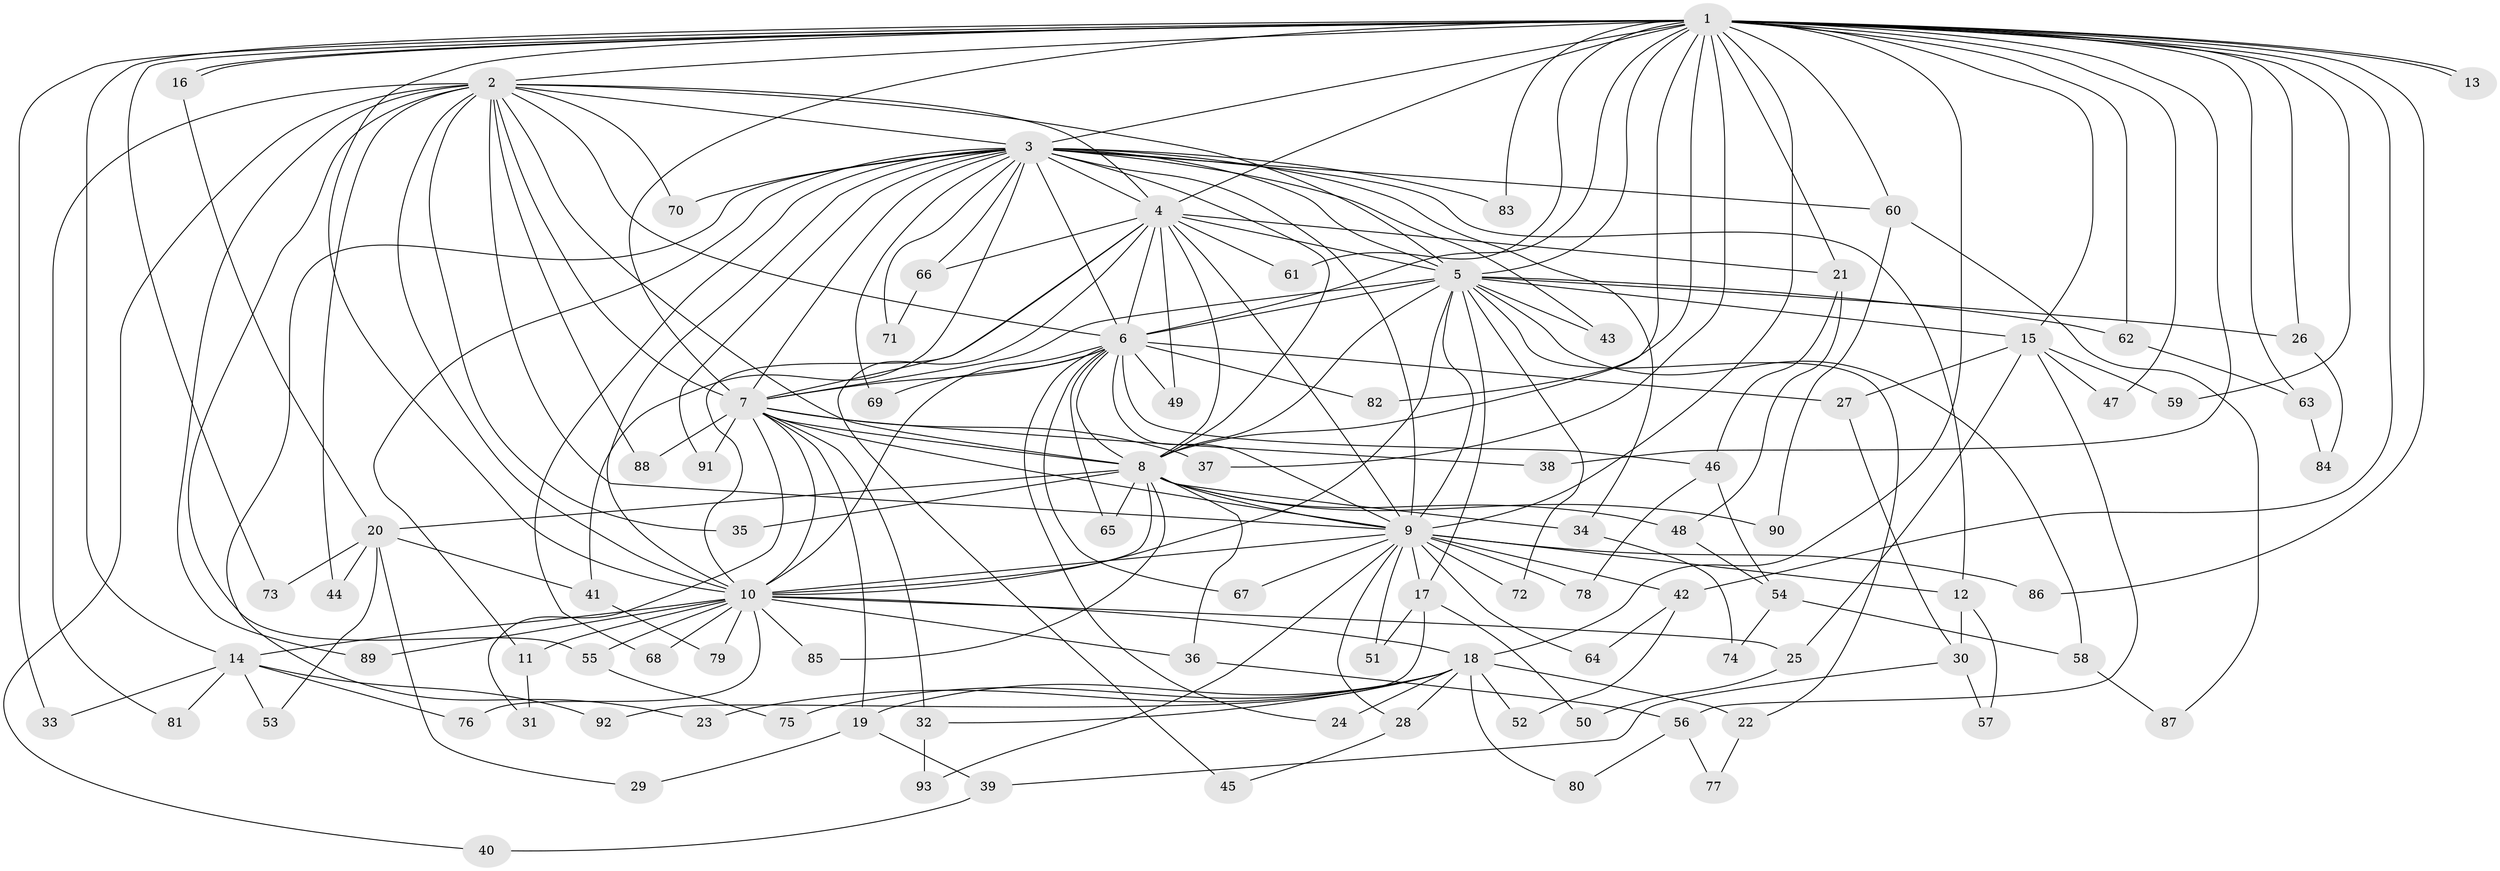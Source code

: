 // Generated by graph-tools (version 1.1) at 2025/43/03/09/25 04:43:50]
// undirected, 93 vertices, 211 edges
graph export_dot {
graph [start="1"]
  node [color=gray90,style=filled];
  1;
  2;
  3;
  4;
  5;
  6;
  7;
  8;
  9;
  10;
  11;
  12;
  13;
  14;
  15;
  16;
  17;
  18;
  19;
  20;
  21;
  22;
  23;
  24;
  25;
  26;
  27;
  28;
  29;
  30;
  31;
  32;
  33;
  34;
  35;
  36;
  37;
  38;
  39;
  40;
  41;
  42;
  43;
  44;
  45;
  46;
  47;
  48;
  49;
  50;
  51;
  52;
  53;
  54;
  55;
  56;
  57;
  58;
  59;
  60;
  61;
  62;
  63;
  64;
  65;
  66;
  67;
  68;
  69;
  70;
  71;
  72;
  73;
  74;
  75;
  76;
  77;
  78;
  79;
  80;
  81;
  82;
  83;
  84;
  85;
  86;
  87;
  88;
  89;
  90;
  91;
  92;
  93;
  1 -- 2;
  1 -- 3;
  1 -- 4;
  1 -- 5;
  1 -- 6;
  1 -- 7;
  1 -- 8;
  1 -- 9;
  1 -- 10;
  1 -- 13;
  1 -- 13;
  1 -- 14;
  1 -- 15;
  1 -- 16;
  1 -- 16;
  1 -- 18;
  1 -- 21;
  1 -- 26;
  1 -- 33;
  1 -- 37;
  1 -- 38;
  1 -- 42;
  1 -- 47;
  1 -- 59;
  1 -- 60;
  1 -- 61;
  1 -- 62;
  1 -- 63;
  1 -- 73;
  1 -- 82;
  1 -- 83;
  1 -- 86;
  2 -- 3;
  2 -- 4;
  2 -- 5;
  2 -- 6;
  2 -- 7;
  2 -- 8;
  2 -- 9;
  2 -- 10;
  2 -- 35;
  2 -- 40;
  2 -- 44;
  2 -- 55;
  2 -- 70;
  2 -- 81;
  2 -- 88;
  2 -- 89;
  3 -- 4;
  3 -- 5;
  3 -- 6;
  3 -- 7;
  3 -- 8;
  3 -- 9;
  3 -- 10;
  3 -- 11;
  3 -- 12;
  3 -- 23;
  3 -- 34;
  3 -- 41;
  3 -- 43;
  3 -- 60;
  3 -- 66;
  3 -- 68;
  3 -- 69;
  3 -- 70;
  3 -- 71;
  3 -- 83;
  3 -- 91;
  4 -- 5;
  4 -- 6;
  4 -- 7;
  4 -- 8;
  4 -- 9;
  4 -- 10;
  4 -- 21;
  4 -- 45;
  4 -- 49;
  4 -- 61;
  4 -- 66;
  5 -- 6;
  5 -- 7;
  5 -- 8;
  5 -- 9;
  5 -- 10;
  5 -- 15;
  5 -- 17;
  5 -- 22;
  5 -- 26;
  5 -- 43;
  5 -- 58;
  5 -- 62;
  5 -- 72;
  6 -- 7;
  6 -- 8;
  6 -- 9;
  6 -- 10;
  6 -- 24;
  6 -- 27;
  6 -- 46;
  6 -- 49;
  6 -- 65;
  6 -- 67;
  6 -- 69;
  6 -- 82;
  7 -- 8;
  7 -- 9;
  7 -- 10;
  7 -- 19;
  7 -- 31;
  7 -- 32;
  7 -- 37;
  7 -- 38;
  7 -- 88;
  7 -- 91;
  8 -- 9;
  8 -- 10;
  8 -- 20;
  8 -- 34;
  8 -- 35;
  8 -- 36;
  8 -- 48;
  8 -- 65;
  8 -- 85;
  8 -- 90;
  9 -- 10;
  9 -- 12;
  9 -- 17;
  9 -- 28;
  9 -- 42;
  9 -- 51;
  9 -- 64;
  9 -- 67;
  9 -- 72;
  9 -- 78;
  9 -- 86;
  9 -- 93;
  10 -- 11;
  10 -- 14;
  10 -- 18;
  10 -- 25;
  10 -- 36;
  10 -- 55;
  10 -- 68;
  10 -- 76;
  10 -- 79;
  10 -- 85;
  10 -- 89;
  11 -- 31;
  12 -- 30;
  12 -- 57;
  14 -- 33;
  14 -- 53;
  14 -- 76;
  14 -- 81;
  14 -- 92;
  15 -- 25;
  15 -- 27;
  15 -- 47;
  15 -- 56;
  15 -- 59;
  16 -- 20;
  17 -- 50;
  17 -- 51;
  17 -- 92;
  18 -- 19;
  18 -- 22;
  18 -- 23;
  18 -- 24;
  18 -- 28;
  18 -- 32;
  18 -- 52;
  18 -- 75;
  18 -- 80;
  19 -- 29;
  19 -- 39;
  20 -- 29;
  20 -- 41;
  20 -- 44;
  20 -- 53;
  20 -- 73;
  21 -- 46;
  21 -- 48;
  22 -- 77;
  25 -- 50;
  26 -- 84;
  27 -- 30;
  28 -- 45;
  30 -- 39;
  30 -- 57;
  32 -- 93;
  34 -- 74;
  36 -- 56;
  39 -- 40;
  41 -- 79;
  42 -- 52;
  42 -- 64;
  46 -- 54;
  46 -- 78;
  48 -- 54;
  54 -- 58;
  54 -- 74;
  55 -- 75;
  56 -- 77;
  56 -- 80;
  58 -- 87;
  60 -- 87;
  60 -- 90;
  62 -- 63;
  63 -- 84;
  66 -- 71;
}
